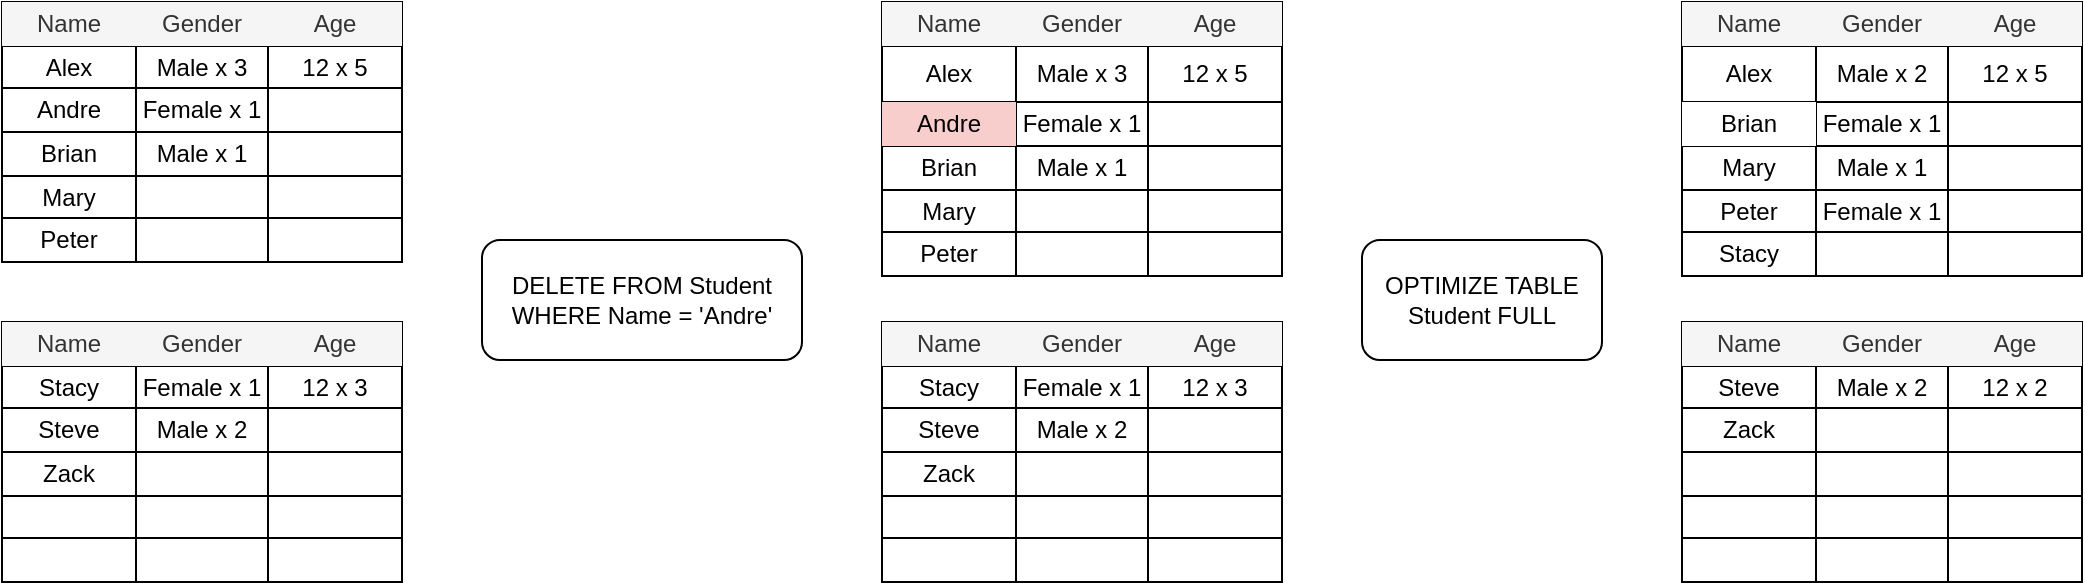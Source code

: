 <mxfile version="26.0.4" pages="2">
  <diagram name="DELETE" id="1iWNinh8XPXz3P3ZFrVE">
    <mxGraphModel dx="1379" dy="644" grid="1" gridSize="10" guides="1" tooltips="1" connect="1" arrows="1" fold="1" page="1" pageScale="1" pageWidth="1350" pageHeight="1200" math="0" shadow="0">
      <root>
        <mxCell id="0" />
        <mxCell id="1" parent="0" />
        <mxCell id="ES_0mSyxqrA8o74wXQu3-1" value="" style="shape=table;startSize=0;container=1;collapsible=0;childLayout=tableLayout;" vertex="1" parent="1">
          <mxGeometry x="40" y="40" width="200" height="130" as="geometry" />
        </mxCell>
        <mxCell id="ES_0mSyxqrA8o74wXQu3-2" value="" style="shape=tableRow;horizontal=0;startSize=0;swimlaneHead=0;swimlaneBody=0;strokeColor=inherit;top=0;left=0;bottom=0;right=0;collapsible=0;dropTarget=0;fillColor=none;points=[[0,0.5],[1,0.5]];portConstraint=eastwest;" vertex="1" parent="ES_0mSyxqrA8o74wXQu3-1">
          <mxGeometry width="200" height="22" as="geometry" />
        </mxCell>
        <mxCell id="ES_0mSyxqrA8o74wXQu3-3" value="Name" style="shape=partialRectangle;html=1;whiteSpace=wrap;connectable=0;strokeColor=#666666;overflow=hidden;fillColor=#f5f5f5;top=0;left=0;bottom=0;right=0;pointerEvents=1;fontColor=#333333;" vertex="1" parent="ES_0mSyxqrA8o74wXQu3-2">
          <mxGeometry width="67" height="22" as="geometry">
            <mxRectangle width="67" height="22" as="alternateBounds" />
          </mxGeometry>
        </mxCell>
        <mxCell id="ES_0mSyxqrA8o74wXQu3-4" value="Gender" style="shape=partialRectangle;html=1;whiteSpace=wrap;connectable=0;strokeColor=#666666;overflow=hidden;fillColor=#f5f5f5;top=0;left=0;bottom=0;right=0;pointerEvents=1;fontColor=#333333;" vertex="1" parent="ES_0mSyxqrA8o74wXQu3-2">
          <mxGeometry x="67" width="66" height="22" as="geometry">
            <mxRectangle width="66" height="22" as="alternateBounds" />
          </mxGeometry>
        </mxCell>
        <mxCell id="ES_0mSyxqrA8o74wXQu3-5" value="Age" style="shape=partialRectangle;html=1;whiteSpace=wrap;connectable=0;strokeColor=#666666;overflow=hidden;fillColor=#f5f5f5;top=0;left=0;bottom=0;right=0;pointerEvents=1;fontColor=#333333;" vertex="1" parent="ES_0mSyxqrA8o74wXQu3-2">
          <mxGeometry x="133" width="67" height="22" as="geometry">
            <mxRectangle width="67" height="22" as="alternateBounds" />
          </mxGeometry>
        </mxCell>
        <mxCell id="ES_0mSyxqrA8o74wXQu3-6" value="" style="shape=tableRow;horizontal=0;startSize=0;swimlaneHead=0;swimlaneBody=0;strokeColor=inherit;top=0;left=0;bottom=0;right=0;collapsible=0;dropTarget=0;fillColor=none;points=[[0,0.5],[1,0.5]];portConstraint=eastwest;" vertex="1" parent="ES_0mSyxqrA8o74wXQu3-1">
          <mxGeometry y="22" width="200" height="21" as="geometry" />
        </mxCell>
        <mxCell id="ES_0mSyxqrA8o74wXQu3-7" value="Alex" style="shape=partialRectangle;html=1;whiteSpace=wrap;connectable=0;strokeColor=inherit;overflow=hidden;fillColor=none;top=0;left=0;bottom=0;right=0;pointerEvents=1;" vertex="1" parent="ES_0mSyxqrA8o74wXQu3-6">
          <mxGeometry width="67" height="21" as="geometry">
            <mxRectangle width="67" height="21" as="alternateBounds" />
          </mxGeometry>
        </mxCell>
        <mxCell id="ES_0mSyxqrA8o74wXQu3-8" value="Male x 3" style="shape=partialRectangle;html=1;whiteSpace=wrap;connectable=0;strokeColor=inherit;overflow=hidden;fillColor=none;top=0;left=0;bottom=0;right=0;pointerEvents=1;" vertex="1" parent="ES_0mSyxqrA8o74wXQu3-6">
          <mxGeometry x="67" width="66" height="21" as="geometry">
            <mxRectangle width="66" height="21" as="alternateBounds" />
          </mxGeometry>
        </mxCell>
        <mxCell id="ES_0mSyxqrA8o74wXQu3-9" value="12 x 5" style="shape=partialRectangle;html=1;whiteSpace=wrap;connectable=0;strokeColor=inherit;overflow=hidden;fillColor=none;top=0;left=0;bottom=0;right=0;pointerEvents=1;" vertex="1" parent="ES_0mSyxqrA8o74wXQu3-6">
          <mxGeometry x="133" width="67" height="21" as="geometry">
            <mxRectangle width="67" height="21" as="alternateBounds" />
          </mxGeometry>
        </mxCell>
        <mxCell id="ES_0mSyxqrA8o74wXQu3-10" value="" style="shape=tableRow;horizontal=0;startSize=0;swimlaneHead=0;swimlaneBody=0;strokeColor=inherit;top=0;left=0;bottom=0;right=0;collapsible=0;dropTarget=0;fillColor=none;points=[[0,0.5],[1,0.5]];portConstraint=eastwest;" vertex="1" parent="ES_0mSyxqrA8o74wXQu3-1">
          <mxGeometry y="43" width="200" height="22" as="geometry" />
        </mxCell>
        <mxCell id="ES_0mSyxqrA8o74wXQu3-11" value="Andre" style="shape=partialRectangle;html=1;whiteSpace=wrap;connectable=0;strokeColor=inherit;overflow=hidden;fillColor=none;top=0;left=0;bottom=0;right=0;pointerEvents=1;" vertex="1" parent="ES_0mSyxqrA8o74wXQu3-10">
          <mxGeometry width="67" height="22" as="geometry">
            <mxRectangle width="67" height="22" as="alternateBounds" />
          </mxGeometry>
        </mxCell>
        <mxCell id="ES_0mSyxqrA8o74wXQu3-12" value="Female x 1" style="shape=partialRectangle;html=1;whiteSpace=wrap;connectable=0;strokeColor=inherit;overflow=hidden;fillColor=none;top=0;left=0;bottom=0;right=0;pointerEvents=1;" vertex="1" parent="ES_0mSyxqrA8o74wXQu3-10">
          <mxGeometry x="67" width="66" height="22" as="geometry">
            <mxRectangle width="66" height="22" as="alternateBounds" />
          </mxGeometry>
        </mxCell>
        <mxCell id="ES_0mSyxqrA8o74wXQu3-13" value="" style="shape=partialRectangle;html=1;whiteSpace=wrap;connectable=0;strokeColor=inherit;overflow=hidden;fillColor=none;top=0;left=0;bottom=0;right=0;pointerEvents=1;" vertex="1" parent="ES_0mSyxqrA8o74wXQu3-10">
          <mxGeometry x="133" width="67" height="22" as="geometry">
            <mxRectangle width="67" height="22" as="alternateBounds" />
          </mxGeometry>
        </mxCell>
        <mxCell id="ES_0mSyxqrA8o74wXQu3-14" value="" style="shape=tableRow;horizontal=0;startSize=0;swimlaneHead=0;swimlaneBody=0;strokeColor=inherit;top=0;left=0;bottom=0;right=0;collapsible=0;dropTarget=0;fillColor=none;points=[[0,0.5],[1,0.5]];portConstraint=eastwest;" vertex="1" parent="ES_0mSyxqrA8o74wXQu3-1">
          <mxGeometry y="65" width="200" height="22" as="geometry" />
        </mxCell>
        <mxCell id="ES_0mSyxqrA8o74wXQu3-15" value="Brian" style="shape=partialRectangle;html=1;whiteSpace=wrap;connectable=0;strokeColor=inherit;overflow=hidden;fillColor=none;top=0;left=0;bottom=0;right=0;pointerEvents=1;" vertex="1" parent="ES_0mSyxqrA8o74wXQu3-14">
          <mxGeometry width="67" height="22" as="geometry">
            <mxRectangle width="67" height="22" as="alternateBounds" />
          </mxGeometry>
        </mxCell>
        <mxCell id="ES_0mSyxqrA8o74wXQu3-16" value="Male x 1" style="shape=partialRectangle;html=1;whiteSpace=wrap;connectable=0;strokeColor=inherit;overflow=hidden;fillColor=none;top=0;left=0;bottom=0;right=0;pointerEvents=1;" vertex="1" parent="ES_0mSyxqrA8o74wXQu3-14">
          <mxGeometry x="67" width="66" height="22" as="geometry">
            <mxRectangle width="66" height="22" as="alternateBounds" />
          </mxGeometry>
        </mxCell>
        <mxCell id="ES_0mSyxqrA8o74wXQu3-17" value="" style="shape=partialRectangle;html=1;whiteSpace=wrap;connectable=0;strokeColor=inherit;overflow=hidden;fillColor=none;top=0;left=0;bottom=0;right=0;pointerEvents=1;" vertex="1" parent="ES_0mSyxqrA8o74wXQu3-14">
          <mxGeometry x="133" width="67" height="22" as="geometry">
            <mxRectangle width="67" height="22" as="alternateBounds" />
          </mxGeometry>
        </mxCell>
        <mxCell id="ES_0mSyxqrA8o74wXQu3-18" value="" style="shape=tableRow;horizontal=0;startSize=0;swimlaneHead=0;swimlaneBody=0;strokeColor=inherit;top=0;left=0;bottom=0;right=0;collapsible=0;dropTarget=0;fillColor=none;points=[[0,0.5],[1,0.5]];portConstraint=eastwest;" vertex="1" parent="ES_0mSyxqrA8o74wXQu3-1">
          <mxGeometry y="87" width="200" height="21" as="geometry" />
        </mxCell>
        <mxCell id="ES_0mSyxqrA8o74wXQu3-19" value="Mary" style="shape=partialRectangle;html=1;whiteSpace=wrap;connectable=0;strokeColor=inherit;overflow=hidden;fillColor=none;top=0;left=0;bottom=0;right=0;pointerEvents=1;" vertex="1" parent="ES_0mSyxqrA8o74wXQu3-18">
          <mxGeometry width="67" height="21" as="geometry">
            <mxRectangle width="67" height="21" as="alternateBounds" />
          </mxGeometry>
        </mxCell>
        <mxCell id="ES_0mSyxqrA8o74wXQu3-20" value="" style="shape=partialRectangle;html=1;whiteSpace=wrap;connectable=0;strokeColor=inherit;overflow=hidden;fillColor=none;top=0;left=0;bottom=0;right=0;pointerEvents=1;" vertex="1" parent="ES_0mSyxqrA8o74wXQu3-18">
          <mxGeometry x="67" width="66" height="21" as="geometry">
            <mxRectangle width="66" height="21" as="alternateBounds" />
          </mxGeometry>
        </mxCell>
        <mxCell id="ES_0mSyxqrA8o74wXQu3-21" value="" style="shape=partialRectangle;html=1;whiteSpace=wrap;connectable=0;strokeColor=inherit;overflow=hidden;fillColor=none;top=0;left=0;bottom=0;right=0;pointerEvents=1;" vertex="1" parent="ES_0mSyxqrA8o74wXQu3-18">
          <mxGeometry x="133" width="67" height="21" as="geometry">
            <mxRectangle width="67" height="21" as="alternateBounds" />
          </mxGeometry>
        </mxCell>
        <mxCell id="ES_0mSyxqrA8o74wXQu3-22" value="" style="shape=tableRow;horizontal=0;startSize=0;swimlaneHead=0;swimlaneBody=0;strokeColor=inherit;top=0;left=0;bottom=0;right=0;collapsible=0;dropTarget=0;fillColor=none;points=[[0,0.5],[1,0.5]];portConstraint=eastwest;" vertex="1" parent="ES_0mSyxqrA8o74wXQu3-1">
          <mxGeometry y="108" width="200" height="22" as="geometry" />
        </mxCell>
        <mxCell id="ES_0mSyxqrA8o74wXQu3-23" value="Peter" style="shape=partialRectangle;html=1;whiteSpace=wrap;connectable=0;strokeColor=inherit;overflow=hidden;fillColor=none;top=0;left=0;bottom=0;right=0;pointerEvents=1;" vertex="1" parent="ES_0mSyxqrA8o74wXQu3-22">
          <mxGeometry width="67" height="22" as="geometry">
            <mxRectangle width="67" height="22" as="alternateBounds" />
          </mxGeometry>
        </mxCell>
        <mxCell id="ES_0mSyxqrA8o74wXQu3-24" value="" style="shape=partialRectangle;html=1;whiteSpace=wrap;connectable=0;strokeColor=inherit;overflow=hidden;fillColor=none;top=0;left=0;bottom=0;right=0;pointerEvents=1;" vertex="1" parent="ES_0mSyxqrA8o74wXQu3-22">
          <mxGeometry x="67" width="66" height="22" as="geometry">
            <mxRectangle width="66" height="22" as="alternateBounds" />
          </mxGeometry>
        </mxCell>
        <mxCell id="ES_0mSyxqrA8o74wXQu3-25" value="" style="shape=partialRectangle;html=1;whiteSpace=wrap;connectable=0;strokeColor=inherit;overflow=hidden;fillColor=none;top=0;left=0;bottom=0;right=0;pointerEvents=1;" vertex="1" parent="ES_0mSyxqrA8o74wXQu3-22">
          <mxGeometry x="133" width="67" height="22" as="geometry">
            <mxRectangle width="67" height="22" as="alternateBounds" />
          </mxGeometry>
        </mxCell>
        <mxCell id="ES_0mSyxqrA8o74wXQu3-26" value="DELETE FROM Student WHERE Name = &#39;Andre&#39;" style="rounded=1;whiteSpace=wrap;html=1;" vertex="1" parent="1">
          <mxGeometry x="280" y="159" width="160" height="60" as="geometry" />
        </mxCell>
        <mxCell id="ES_0mSyxqrA8o74wXQu3-77" value="" style="shape=table;startSize=0;container=1;collapsible=0;childLayout=tableLayout;" vertex="1" parent="1">
          <mxGeometry x="40" y="200" width="200" height="130" as="geometry" />
        </mxCell>
        <mxCell id="ES_0mSyxqrA8o74wXQu3-78" value="" style="shape=tableRow;horizontal=0;startSize=0;swimlaneHead=0;swimlaneBody=0;strokeColor=inherit;top=0;left=0;bottom=0;right=0;collapsible=0;dropTarget=0;fillColor=none;points=[[0,0.5],[1,0.5]];portConstraint=eastwest;" vertex="1" parent="ES_0mSyxqrA8o74wXQu3-77">
          <mxGeometry width="200" height="22" as="geometry" />
        </mxCell>
        <mxCell id="ES_0mSyxqrA8o74wXQu3-79" value="Name" style="shape=partialRectangle;html=1;whiteSpace=wrap;connectable=0;strokeColor=#666666;overflow=hidden;fillColor=#f5f5f5;top=0;left=0;bottom=0;right=0;pointerEvents=1;fontColor=#333333;" vertex="1" parent="ES_0mSyxqrA8o74wXQu3-78">
          <mxGeometry width="67" height="22" as="geometry">
            <mxRectangle width="67" height="22" as="alternateBounds" />
          </mxGeometry>
        </mxCell>
        <mxCell id="ES_0mSyxqrA8o74wXQu3-80" value="Gender" style="shape=partialRectangle;html=1;whiteSpace=wrap;connectable=0;strokeColor=#666666;overflow=hidden;fillColor=#f5f5f5;top=0;left=0;bottom=0;right=0;pointerEvents=1;fontColor=#333333;" vertex="1" parent="ES_0mSyxqrA8o74wXQu3-78">
          <mxGeometry x="67" width="66" height="22" as="geometry">
            <mxRectangle width="66" height="22" as="alternateBounds" />
          </mxGeometry>
        </mxCell>
        <mxCell id="ES_0mSyxqrA8o74wXQu3-81" value="Age" style="shape=partialRectangle;html=1;whiteSpace=wrap;connectable=0;strokeColor=#666666;overflow=hidden;fillColor=#f5f5f5;top=0;left=0;bottom=0;right=0;pointerEvents=1;fontColor=#333333;" vertex="1" parent="ES_0mSyxqrA8o74wXQu3-78">
          <mxGeometry x="133" width="67" height="22" as="geometry">
            <mxRectangle width="67" height="22" as="alternateBounds" />
          </mxGeometry>
        </mxCell>
        <mxCell id="ES_0mSyxqrA8o74wXQu3-82" value="" style="shape=tableRow;horizontal=0;startSize=0;swimlaneHead=0;swimlaneBody=0;strokeColor=inherit;top=0;left=0;bottom=0;right=0;collapsible=0;dropTarget=0;fillColor=none;points=[[0,0.5],[1,0.5]];portConstraint=eastwest;" vertex="1" parent="ES_0mSyxqrA8o74wXQu3-77">
          <mxGeometry y="22" width="200" height="21" as="geometry" />
        </mxCell>
        <mxCell id="ES_0mSyxqrA8o74wXQu3-83" value="Stacy" style="shape=partialRectangle;html=1;whiteSpace=wrap;connectable=0;strokeColor=inherit;overflow=hidden;fillColor=none;top=0;left=0;bottom=0;right=0;pointerEvents=1;" vertex="1" parent="ES_0mSyxqrA8o74wXQu3-82">
          <mxGeometry width="67" height="21" as="geometry">
            <mxRectangle width="67" height="21" as="alternateBounds" />
          </mxGeometry>
        </mxCell>
        <mxCell id="ES_0mSyxqrA8o74wXQu3-84" value="Female x 1" style="shape=partialRectangle;html=1;whiteSpace=wrap;connectable=0;strokeColor=inherit;overflow=hidden;fillColor=none;top=0;left=0;bottom=0;right=0;pointerEvents=1;" vertex="1" parent="ES_0mSyxqrA8o74wXQu3-82">
          <mxGeometry x="67" width="66" height="21" as="geometry">
            <mxRectangle width="66" height="21" as="alternateBounds" />
          </mxGeometry>
        </mxCell>
        <mxCell id="ES_0mSyxqrA8o74wXQu3-85" value="12 x 3" style="shape=partialRectangle;html=1;whiteSpace=wrap;connectable=0;strokeColor=inherit;overflow=hidden;fillColor=none;top=0;left=0;bottom=0;right=0;pointerEvents=1;" vertex="1" parent="ES_0mSyxqrA8o74wXQu3-82">
          <mxGeometry x="133" width="67" height="21" as="geometry">
            <mxRectangle width="67" height="21" as="alternateBounds" />
          </mxGeometry>
        </mxCell>
        <mxCell id="ES_0mSyxqrA8o74wXQu3-86" value="" style="shape=tableRow;horizontal=0;startSize=0;swimlaneHead=0;swimlaneBody=0;strokeColor=inherit;top=0;left=0;bottom=0;right=0;collapsible=0;dropTarget=0;fillColor=none;points=[[0,0.5],[1,0.5]];portConstraint=eastwest;" vertex="1" parent="ES_0mSyxqrA8o74wXQu3-77">
          <mxGeometry y="43" width="200" height="22" as="geometry" />
        </mxCell>
        <mxCell id="ES_0mSyxqrA8o74wXQu3-87" value="Steve" style="shape=partialRectangle;html=1;whiteSpace=wrap;connectable=0;strokeColor=inherit;overflow=hidden;fillColor=none;top=0;left=0;bottom=0;right=0;pointerEvents=1;" vertex="1" parent="ES_0mSyxqrA8o74wXQu3-86">
          <mxGeometry width="67" height="22" as="geometry">
            <mxRectangle width="67" height="22" as="alternateBounds" />
          </mxGeometry>
        </mxCell>
        <mxCell id="ES_0mSyxqrA8o74wXQu3-88" value="Male x 2" style="shape=partialRectangle;html=1;whiteSpace=wrap;connectable=0;strokeColor=inherit;overflow=hidden;fillColor=none;top=0;left=0;bottom=0;right=0;pointerEvents=1;" vertex="1" parent="ES_0mSyxqrA8o74wXQu3-86">
          <mxGeometry x="67" width="66" height="22" as="geometry">
            <mxRectangle width="66" height="22" as="alternateBounds" />
          </mxGeometry>
        </mxCell>
        <mxCell id="ES_0mSyxqrA8o74wXQu3-89" value="" style="shape=partialRectangle;html=1;whiteSpace=wrap;connectable=0;strokeColor=inherit;overflow=hidden;fillColor=none;top=0;left=0;bottom=0;right=0;pointerEvents=1;" vertex="1" parent="ES_0mSyxqrA8o74wXQu3-86">
          <mxGeometry x="133" width="67" height="22" as="geometry">
            <mxRectangle width="67" height="22" as="alternateBounds" />
          </mxGeometry>
        </mxCell>
        <mxCell id="ES_0mSyxqrA8o74wXQu3-90" value="" style="shape=tableRow;horizontal=0;startSize=0;swimlaneHead=0;swimlaneBody=0;strokeColor=inherit;top=0;left=0;bottom=0;right=0;collapsible=0;dropTarget=0;fillColor=none;points=[[0,0.5],[1,0.5]];portConstraint=eastwest;" vertex="1" parent="ES_0mSyxqrA8o74wXQu3-77">
          <mxGeometry y="65" width="200" height="22" as="geometry" />
        </mxCell>
        <mxCell id="ES_0mSyxqrA8o74wXQu3-91" value="Zack" style="shape=partialRectangle;html=1;whiteSpace=wrap;connectable=0;strokeColor=inherit;overflow=hidden;fillColor=none;top=0;left=0;bottom=0;right=0;pointerEvents=1;" vertex="1" parent="ES_0mSyxqrA8o74wXQu3-90">
          <mxGeometry width="67" height="22" as="geometry">
            <mxRectangle width="67" height="22" as="alternateBounds" />
          </mxGeometry>
        </mxCell>
        <mxCell id="ES_0mSyxqrA8o74wXQu3-92" value="" style="shape=partialRectangle;html=1;whiteSpace=wrap;connectable=0;strokeColor=inherit;overflow=hidden;fillColor=none;top=0;left=0;bottom=0;right=0;pointerEvents=1;" vertex="1" parent="ES_0mSyxqrA8o74wXQu3-90">
          <mxGeometry x="67" width="66" height="22" as="geometry">
            <mxRectangle width="66" height="22" as="alternateBounds" />
          </mxGeometry>
        </mxCell>
        <mxCell id="ES_0mSyxqrA8o74wXQu3-93" value="" style="shape=partialRectangle;html=1;whiteSpace=wrap;connectable=0;strokeColor=inherit;overflow=hidden;fillColor=none;top=0;left=0;bottom=0;right=0;pointerEvents=1;" vertex="1" parent="ES_0mSyxqrA8o74wXQu3-90">
          <mxGeometry x="133" width="67" height="22" as="geometry">
            <mxRectangle width="67" height="22" as="alternateBounds" />
          </mxGeometry>
        </mxCell>
        <mxCell id="ES_0mSyxqrA8o74wXQu3-94" value="" style="shape=tableRow;horizontal=0;startSize=0;swimlaneHead=0;swimlaneBody=0;strokeColor=inherit;top=0;left=0;bottom=0;right=0;collapsible=0;dropTarget=0;fillColor=none;points=[[0,0.5],[1,0.5]];portConstraint=eastwest;" vertex="1" parent="ES_0mSyxqrA8o74wXQu3-77">
          <mxGeometry y="87" width="200" height="21" as="geometry" />
        </mxCell>
        <mxCell id="ES_0mSyxqrA8o74wXQu3-95" value="" style="shape=partialRectangle;html=1;whiteSpace=wrap;connectable=0;strokeColor=inherit;overflow=hidden;fillColor=none;top=0;left=0;bottom=0;right=0;pointerEvents=1;" vertex="1" parent="ES_0mSyxqrA8o74wXQu3-94">
          <mxGeometry width="67" height="21" as="geometry">
            <mxRectangle width="67" height="21" as="alternateBounds" />
          </mxGeometry>
        </mxCell>
        <mxCell id="ES_0mSyxqrA8o74wXQu3-96" value="" style="shape=partialRectangle;html=1;whiteSpace=wrap;connectable=0;strokeColor=inherit;overflow=hidden;fillColor=none;top=0;left=0;bottom=0;right=0;pointerEvents=1;" vertex="1" parent="ES_0mSyxqrA8o74wXQu3-94">
          <mxGeometry x="67" width="66" height="21" as="geometry">
            <mxRectangle width="66" height="21" as="alternateBounds" />
          </mxGeometry>
        </mxCell>
        <mxCell id="ES_0mSyxqrA8o74wXQu3-97" value="" style="shape=partialRectangle;html=1;whiteSpace=wrap;connectable=0;strokeColor=inherit;overflow=hidden;fillColor=none;top=0;left=0;bottom=0;right=0;pointerEvents=1;" vertex="1" parent="ES_0mSyxqrA8o74wXQu3-94">
          <mxGeometry x="133" width="67" height="21" as="geometry">
            <mxRectangle width="67" height="21" as="alternateBounds" />
          </mxGeometry>
        </mxCell>
        <mxCell id="ES_0mSyxqrA8o74wXQu3-98" value="" style="shape=tableRow;horizontal=0;startSize=0;swimlaneHead=0;swimlaneBody=0;strokeColor=inherit;top=0;left=0;bottom=0;right=0;collapsible=0;dropTarget=0;fillColor=none;points=[[0,0.5],[1,0.5]];portConstraint=eastwest;" vertex="1" parent="ES_0mSyxqrA8o74wXQu3-77">
          <mxGeometry y="108" width="200" height="22" as="geometry" />
        </mxCell>
        <mxCell id="ES_0mSyxqrA8o74wXQu3-99" value="" style="shape=partialRectangle;html=1;whiteSpace=wrap;connectable=0;strokeColor=inherit;overflow=hidden;fillColor=none;top=0;left=0;bottom=0;right=0;pointerEvents=1;" vertex="1" parent="ES_0mSyxqrA8o74wXQu3-98">
          <mxGeometry width="67" height="22" as="geometry">
            <mxRectangle width="67" height="22" as="alternateBounds" />
          </mxGeometry>
        </mxCell>
        <mxCell id="ES_0mSyxqrA8o74wXQu3-100" value="" style="shape=partialRectangle;html=1;whiteSpace=wrap;connectable=0;strokeColor=inherit;overflow=hidden;fillColor=none;top=0;left=0;bottom=0;right=0;pointerEvents=1;" vertex="1" parent="ES_0mSyxqrA8o74wXQu3-98">
          <mxGeometry x="67" width="66" height="22" as="geometry">
            <mxRectangle width="66" height="22" as="alternateBounds" />
          </mxGeometry>
        </mxCell>
        <mxCell id="ES_0mSyxqrA8o74wXQu3-101" value="" style="shape=partialRectangle;html=1;whiteSpace=wrap;connectable=0;strokeColor=inherit;overflow=hidden;fillColor=none;top=0;left=0;bottom=0;right=0;pointerEvents=1;" vertex="1" parent="ES_0mSyxqrA8o74wXQu3-98">
          <mxGeometry x="133" width="67" height="22" as="geometry">
            <mxRectangle width="67" height="22" as="alternateBounds" />
          </mxGeometry>
        </mxCell>
        <mxCell id="ES_0mSyxqrA8o74wXQu3-103" value="" style="shape=table;startSize=0;container=1;collapsible=0;childLayout=tableLayout;" vertex="1" parent="1">
          <mxGeometry x="480" y="40" width="200" height="137" as="geometry" />
        </mxCell>
        <mxCell id="ES_0mSyxqrA8o74wXQu3-104" value="" style="shape=tableRow;horizontal=0;startSize=0;swimlaneHead=0;swimlaneBody=0;strokeColor=inherit;top=0;left=0;bottom=0;right=0;collapsible=0;dropTarget=0;fillColor=none;points=[[0,0.5],[1,0.5]];portConstraint=eastwest;" vertex="1" parent="ES_0mSyxqrA8o74wXQu3-103">
          <mxGeometry width="200" height="22" as="geometry" />
        </mxCell>
        <mxCell id="ES_0mSyxqrA8o74wXQu3-105" value="Name" style="shape=partialRectangle;html=1;whiteSpace=wrap;connectable=0;strokeColor=#666666;overflow=hidden;fillColor=#f5f5f5;top=0;left=0;bottom=0;right=0;pointerEvents=1;fontColor=#333333;" vertex="1" parent="ES_0mSyxqrA8o74wXQu3-104">
          <mxGeometry width="67" height="22" as="geometry">
            <mxRectangle width="67" height="22" as="alternateBounds" />
          </mxGeometry>
        </mxCell>
        <mxCell id="ES_0mSyxqrA8o74wXQu3-106" value="Gender" style="shape=partialRectangle;html=1;whiteSpace=wrap;connectable=0;strokeColor=#666666;overflow=hidden;fillColor=#f5f5f5;top=0;left=0;bottom=0;right=0;pointerEvents=1;fontColor=#333333;" vertex="1" parent="ES_0mSyxqrA8o74wXQu3-104">
          <mxGeometry x="67" width="66" height="22" as="geometry">
            <mxRectangle width="66" height="22" as="alternateBounds" />
          </mxGeometry>
        </mxCell>
        <mxCell id="ES_0mSyxqrA8o74wXQu3-107" value="Age" style="shape=partialRectangle;html=1;whiteSpace=wrap;connectable=0;strokeColor=#666666;overflow=hidden;fillColor=#f5f5f5;top=0;left=0;bottom=0;right=0;pointerEvents=1;fontColor=#333333;" vertex="1" parent="ES_0mSyxqrA8o74wXQu3-104">
          <mxGeometry x="133" width="67" height="22" as="geometry">
            <mxRectangle width="67" height="22" as="alternateBounds" />
          </mxGeometry>
        </mxCell>
        <mxCell id="ES_0mSyxqrA8o74wXQu3-108" value="" style="shape=tableRow;horizontal=0;startSize=0;swimlaneHead=0;swimlaneBody=0;strokeColor=inherit;top=0;left=0;bottom=0;right=0;collapsible=0;dropTarget=0;fillColor=none;points=[[0,0.5],[1,0.5]];portConstraint=eastwest;" vertex="1" parent="ES_0mSyxqrA8o74wXQu3-103">
          <mxGeometry y="22" width="200" height="28" as="geometry" />
        </mxCell>
        <mxCell id="ES_0mSyxqrA8o74wXQu3-109" value="Alex" style="shape=partialRectangle;html=1;whiteSpace=wrap;connectable=0;strokeColor=inherit;overflow=hidden;fillColor=none;top=0;left=0;bottom=0;right=0;pointerEvents=1;" vertex="1" parent="ES_0mSyxqrA8o74wXQu3-108">
          <mxGeometry width="67" height="28" as="geometry">
            <mxRectangle width="67" height="28" as="alternateBounds" />
          </mxGeometry>
        </mxCell>
        <mxCell id="ES_0mSyxqrA8o74wXQu3-110" value="Male x 3" style="shape=partialRectangle;html=1;whiteSpace=wrap;connectable=0;strokeColor=inherit;overflow=hidden;fillColor=none;top=0;left=0;bottom=0;right=0;pointerEvents=1;" vertex="1" parent="ES_0mSyxqrA8o74wXQu3-108">
          <mxGeometry x="67" width="66" height="28" as="geometry">
            <mxRectangle width="66" height="28" as="alternateBounds" />
          </mxGeometry>
        </mxCell>
        <mxCell id="ES_0mSyxqrA8o74wXQu3-111" value="12 x 5" style="shape=partialRectangle;html=1;whiteSpace=wrap;connectable=0;strokeColor=inherit;overflow=hidden;fillColor=none;top=0;left=0;bottom=0;right=0;pointerEvents=1;" vertex="1" parent="ES_0mSyxqrA8o74wXQu3-108">
          <mxGeometry x="133" width="67" height="28" as="geometry">
            <mxRectangle width="67" height="28" as="alternateBounds" />
          </mxGeometry>
        </mxCell>
        <mxCell id="ES_0mSyxqrA8o74wXQu3-112" value="" style="shape=tableRow;horizontal=0;startSize=0;swimlaneHead=0;swimlaneBody=0;strokeColor=inherit;top=0;left=0;bottom=0;right=0;collapsible=0;dropTarget=0;fillColor=none;points=[[0,0.5],[1,0.5]];portConstraint=eastwest;" vertex="1" parent="ES_0mSyxqrA8o74wXQu3-103">
          <mxGeometry y="50" width="200" height="22" as="geometry" />
        </mxCell>
        <mxCell id="ES_0mSyxqrA8o74wXQu3-113" value="Andre" style="shape=partialRectangle;html=1;whiteSpace=wrap;connectable=0;strokeColor=#b85450;overflow=hidden;fillColor=#f8cecc;top=0;left=0;bottom=0;right=0;pointerEvents=1;" vertex="1" parent="ES_0mSyxqrA8o74wXQu3-112">
          <mxGeometry width="67" height="22" as="geometry">
            <mxRectangle width="67" height="22" as="alternateBounds" />
          </mxGeometry>
        </mxCell>
        <mxCell id="ES_0mSyxqrA8o74wXQu3-114" value="Female x 1" style="shape=partialRectangle;html=1;whiteSpace=wrap;connectable=0;strokeColor=inherit;overflow=hidden;fillColor=none;top=0;left=0;bottom=0;right=0;pointerEvents=1;" vertex="1" parent="ES_0mSyxqrA8o74wXQu3-112">
          <mxGeometry x="67" width="66" height="22" as="geometry">
            <mxRectangle width="66" height="22" as="alternateBounds" />
          </mxGeometry>
        </mxCell>
        <mxCell id="ES_0mSyxqrA8o74wXQu3-115" value="" style="shape=partialRectangle;html=1;whiteSpace=wrap;connectable=0;strokeColor=inherit;overflow=hidden;fillColor=none;top=0;left=0;bottom=0;right=0;pointerEvents=1;" vertex="1" parent="ES_0mSyxqrA8o74wXQu3-112">
          <mxGeometry x="133" width="67" height="22" as="geometry">
            <mxRectangle width="67" height="22" as="alternateBounds" />
          </mxGeometry>
        </mxCell>
        <mxCell id="ES_0mSyxqrA8o74wXQu3-116" value="" style="shape=tableRow;horizontal=0;startSize=0;swimlaneHead=0;swimlaneBody=0;strokeColor=inherit;top=0;left=0;bottom=0;right=0;collapsible=0;dropTarget=0;fillColor=none;points=[[0,0.5],[1,0.5]];portConstraint=eastwest;" vertex="1" parent="ES_0mSyxqrA8o74wXQu3-103">
          <mxGeometry y="72" width="200" height="22" as="geometry" />
        </mxCell>
        <mxCell id="ES_0mSyxqrA8o74wXQu3-117" value="Brian" style="shape=partialRectangle;html=1;whiteSpace=wrap;connectable=0;strokeColor=inherit;overflow=hidden;fillColor=none;top=0;left=0;bottom=0;right=0;pointerEvents=1;" vertex="1" parent="ES_0mSyxqrA8o74wXQu3-116">
          <mxGeometry width="67" height="22" as="geometry">
            <mxRectangle width="67" height="22" as="alternateBounds" />
          </mxGeometry>
        </mxCell>
        <mxCell id="ES_0mSyxqrA8o74wXQu3-118" value="Male x 1" style="shape=partialRectangle;html=1;whiteSpace=wrap;connectable=0;strokeColor=inherit;overflow=hidden;fillColor=none;top=0;left=0;bottom=0;right=0;pointerEvents=1;" vertex="1" parent="ES_0mSyxqrA8o74wXQu3-116">
          <mxGeometry x="67" width="66" height="22" as="geometry">
            <mxRectangle width="66" height="22" as="alternateBounds" />
          </mxGeometry>
        </mxCell>
        <mxCell id="ES_0mSyxqrA8o74wXQu3-119" value="" style="shape=partialRectangle;html=1;whiteSpace=wrap;connectable=0;strokeColor=inherit;overflow=hidden;fillColor=none;top=0;left=0;bottom=0;right=0;pointerEvents=1;" vertex="1" parent="ES_0mSyxqrA8o74wXQu3-116">
          <mxGeometry x="133" width="67" height="22" as="geometry">
            <mxRectangle width="67" height="22" as="alternateBounds" />
          </mxGeometry>
        </mxCell>
        <mxCell id="ES_0mSyxqrA8o74wXQu3-120" value="" style="shape=tableRow;horizontal=0;startSize=0;swimlaneHead=0;swimlaneBody=0;strokeColor=inherit;top=0;left=0;bottom=0;right=0;collapsible=0;dropTarget=0;fillColor=none;points=[[0,0.5],[1,0.5]];portConstraint=eastwest;" vertex="1" parent="ES_0mSyxqrA8o74wXQu3-103">
          <mxGeometry y="94" width="200" height="21" as="geometry" />
        </mxCell>
        <mxCell id="ES_0mSyxqrA8o74wXQu3-121" value="Mary" style="shape=partialRectangle;html=1;whiteSpace=wrap;connectable=0;strokeColor=inherit;overflow=hidden;fillColor=none;top=0;left=0;bottom=0;right=0;pointerEvents=1;" vertex="1" parent="ES_0mSyxqrA8o74wXQu3-120">
          <mxGeometry width="67" height="21" as="geometry">
            <mxRectangle width="67" height="21" as="alternateBounds" />
          </mxGeometry>
        </mxCell>
        <mxCell id="ES_0mSyxqrA8o74wXQu3-122" value="" style="shape=partialRectangle;html=1;whiteSpace=wrap;connectable=0;strokeColor=inherit;overflow=hidden;fillColor=none;top=0;left=0;bottom=0;right=0;pointerEvents=1;" vertex="1" parent="ES_0mSyxqrA8o74wXQu3-120">
          <mxGeometry x="67" width="66" height="21" as="geometry">
            <mxRectangle width="66" height="21" as="alternateBounds" />
          </mxGeometry>
        </mxCell>
        <mxCell id="ES_0mSyxqrA8o74wXQu3-123" value="" style="shape=partialRectangle;html=1;whiteSpace=wrap;connectable=0;strokeColor=inherit;overflow=hidden;fillColor=none;top=0;left=0;bottom=0;right=0;pointerEvents=1;" vertex="1" parent="ES_0mSyxqrA8o74wXQu3-120">
          <mxGeometry x="133" width="67" height="21" as="geometry">
            <mxRectangle width="67" height="21" as="alternateBounds" />
          </mxGeometry>
        </mxCell>
        <mxCell id="ES_0mSyxqrA8o74wXQu3-124" value="" style="shape=tableRow;horizontal=0;startSize=0;swimlaneHead=0;swimlaneBody=0;strokeColor=inherit;top=0;left=0;bottom=0;right=0;collapsible=0;dropTarget=0;fillColor=none;points=[[0,0.5],[1,0.5]];portConstraint=eastwest;" vertex="1" parent="ES_0mSyxqrA8o74wXQu3-103">
          <mxGeometry y="115" width="200" height="22" as="geometry" />
        </mxCell>
        <mxCell id="ES_0mSyxqrA8o74wXQu3-125" value="Peter" style="shape=partialRectangle;html=1;whiteSpace=wrap;connectable=0;strokeColor=inherit;overflow=hidden;fillColor=none;top=0;left=0;bottom=0;right=0;pointerEvents=1;" vertex="1" parent="ES_0mSyxqrA8o74wXQu3-124">
          <mxGeometry width="67" height="22" as="geometry">
            <mxRectangle width="67" height="22" as="alternateBounds" />
          </mxGeometry>
        </mxCell>
        <mxCell id="ES_0mSyxqrA8o74wXQu3-126" value="" style="shape=partialRectangle;html=1;whiteSpace=wrap;connectable=0;strokeColor=inherit;overflow=hidden;fillColor=none;top=0;left=0;bottom=0;right=0;pointerEvents=1;" vertex="1" parent="ES_0mSyxqrA8o74wXQu3-124">
          <mxGeometry x="67" width="66" height="22" as="geometry">
            <mxRectangle width="66" height="22" as="alternateBounds" />
          </mxGeometry>
        </mxCell>
        <mxCell id="ES_0mSyxqrA8o74wXQu3-127" value="" style="shape=partialRectangle;html=1;whiteSpace=wrap;connectable=0;strokeColor=inherit;overflow=hidden;fillColor=none;top=0;left=0;bottom=0;right=0;pointerEvents=1;" vertex="1" parent="ES_0mSyxqrA8o74wXQu3-124">
          <mxGeometry x="133" width="67" height="22" as="geometry">
            <mxRectangle width="67" height="22" as="alternateBounds" />
          </mxGeometry>
        </mxCell>
        <mxCell id="ES_0mSyxqrA8o74wXQu3-128" value="" style="shape=table;startSize=0;container=1;collapsible=0;childLayout=tableLayout;" vertex="1" parent="1">
          <mxGeometry x="480" y="200" width="200" height="130" as="geometry" />
        </mxCell>
        <mxCell id="ES_0mSyxqrA8o74wXQu3-129" value="" style="shape=tableRow;horizontal=0;startSize=0;swimlaneHead=0;swimlaneBody=0;strokeColor=inherit;top=0;left=0;bottom=0;right=0;collapsible=0;dropTarget=0;fillColor=none;points=[[0,0.5],[1,0.5]];portConstraint=eastwest;" vertex="1" parent="ES_0mSyxqrA8o74wXQu3-128">
          <mxGeometry width="200" height="22" as="geometry" />
        </mxCell>
        <mxCell id="ES_0mSyxqrA8o74wXQu3-130" value="Name" style="shape=partialRectangle;html=1;whiteSpace=wrap;connectable=0;strokeColor=#666666;overflow=hidden;fillColor=#f5f5f5;top=0;left=0;bottom=0;right=0;pointerEvents=1;fontColor=#333333;" vertex="1" parent="ES_0mSyxqrA8o74wXQu3-129">
          <mxGeometry width="67" height="22" as="geometry">
            <mxRectangle width="67" height="22" as="alternateBounds" />
          </mxGeometry>
        </mxCell>
        <mxCell id="ES_0mSyxqrA8o74wXQu3-131" value="Gender" style="shape=partialRectangle;html=1;whiteSpace=wrap;connectable=0;strokeColor=#666666;overflow=hidden;fillColor=#f5f5f5;top=0;left=0;bottom=0;right=0;pointerEvents=1;fontColor=#333333;" vertex="1" parent="ES_0mSyxqrA8o74wXQu3-129">
          <mxGeometry x="67" width="66" height="22" as="geometry">
            <mxRectangle width="66" height="22" as="alternateBounds" />
          </mxGeometry>
        </mxCell>
        <mxCell id="ES_0mSyxqrA8o74wXQu3-132" value="Age" style="shape=partialRectangle;html=1;whiteSpace=wrap;connectable=0;strokeColor=#666666;overflow=hidden;fillColor=#f5f5f5;top=0;left=0;bottom=0;right=0;pointerEvents=1;fontColor=#333333;" vertex="1" parent="ES_0mSyxqrA8o74wXQu3-129">
          <mxGeometry x="133" width="67" height="22" as="geometry">
            <mxRectangle width="67" height="22" as="alternateBounds" />
          </mxGeometry>
        </mxCell>
        <mxCell id="ES_0mSyxqrA8o74wXQu3-133" value="" style="shape=tableRow;horizontal=0;startSize=0;swimlaneHead=0;swimlaneBody=0;strokeColor=inherit;top=0;left=0;bottom=0;right=0;collapsible=0;dropTarget=0;fillColor=none;points=[[0,0.5],[1,0.5]];portConstraint=eastwest;" vertex="1" parent="ES_0mSyxqrA8o74wXQu3-128">
          <mxGeometry y="22" width="200" height="21" as="geometry" />
        </mxCell>
        <mxCell id="ES_0mSyxqrA8o74wXQu3-134" value="Stacy" style="shape=partialRectangle;html=1;whiteSpace=wrap;connectable=0;strokeColor=inherit;overflow=hidden;fillColor=none;top=0;left=0;bottom=0;right=0;pointerEvents=1;" vertex="1" parent="ES_0mSyxqrA8o74wXQu3-133">
          <mxGeometry width="67" height="21" as="geometry">
            <mxRectangle width="67" height="21" as="alternateBounds" />
          </mxGeometry>
        </mxCell>
        <mxCell id="ES_0mSyxqrA8o74wXQu3-135" value="Female x 1" style="shape=partialRectangle;html=1;whiteSpace=wrap;connectable=0;strokeColor=inherit;overflow=hidden;fillColor=none;top=0;left=0;bottom=0;right=0;pointerEvents=1;" vertex="1" parent="ES_0mSyxqrA8o74wXQu3-133">
          <mxGeometry x="67" width="66" height="21" as="geometry">
            <mxRectangle width="66" height="21" as="alternateBounds" />
          </mxGeometry>
        </mxCell>
        <mxCell id="ES_0mSyxqrA8o74wXQu3-136" value="12 x 3" style="shape=partialRectangle;html=1;whiteSpace=wrap;connectable=0;strokeColor=inherit;overflow=hidden;fillColor=none;top=0;left=0;bottom=0;right=0;pointerEvents=1;" vertex="1" parent="ES_0mSyxqrA8o74wXQu3-133">
          <mxGeometry x="133" width="67" height="21" as="geometry">
            <mxRectangle width="67" height="21" as="alternateBounds" />
          </mxGeometry>
        </mxCell>
        <mxCell id="ES_0mSyxqrA8o74wXQu3-137" value="" style="shape=tableRow;horizontal=0;startSize=0;swimlaneHead=0;swimlaneBody=0;strokeColor=inherit;top=0;left=0;bottom=0;right=0;collapsible=0;dropTarget=0;fillColor=none;points=[[0,0.5],[1,0.5]];portConstraint=eastwest;" vertex="1" parent="ES_0mSyxqrA8o74wXQu3-128">
          <mxGeometry y="43" width="200" height="22" as="geometry" />
        </mxCell>
        <mxCell id="ES_0mSyxqrA8o74wXQu3-138" value="Steve" style="shape=partialRectangle;html=1;whiteSpace=wrap;connectable=0;strokeColor=inherit;overflow=hidden;fillColor=none;top=0;left=0;bottom=0;right=0;pointerEvents=1;" vertex="1" parent="ES_0mSyxqrA8o74wXQu3-137">
          <mxGeometry width="67" height="22" as="geometry">
            <mxRectangle width="67" height="22" as="alternateBounds" />
          </mxGeometry>
        </mxCell>
        <mxCell id="ES_0mSyxqrA8o74wXQu3-139" value="Male x 2" style="shape=partialRectangle;html=1;whiteSpace=wrap;connectable=0;strokeColor=inherit;overflow=hidden;fillColor=none;top=0;left=0;bottom=0;right=0;pointerEvents=1;" vertex="1" parent="ES_0mSyxqrA8o74wXQu3-137">
          <mxGeometry x="67" width="66" height="22" as="geometry">
            <mxRectangle width="66" height="22" as="alternateBounds" />
          </mxGeometry>
        </mxCell>
        <mxCell id="ES_0mSyxqrA8o74wXQu3-140" value="" style="shape=partialRectangle;html=1;whiteSpace=wrap;connectable=0;strokeColor=inherit;overflow=hidden;fillColor=none;top=0;left=0;bottom=0;right=0;pointerEvents=1;" vertex="1" parent="ES_0mSyxqrA8o74wXQu3-137">
          <mxGeometry x="133" width="67" height="22" as="geometry">
            <mxRectangle width="67" height="22" as="alternateBounds" />
          </mxGeometry>
        </mxCell>
        <mxCell id="ES_0mSyxqrA8o74wXQu3-141" value="" style="shape=tableRow;horizontal=0;startSize=0;swimlaneHead=0;swimlaneBody=0;strokeColor=inherit;top=0;left=0;bottom=0;right=0;collapsible=0;dropTarget=0;fillColor=none;points=[[0,0.5],[1,0.5]];portConstraint=eastwest;" vertex="1" parent="ES_0mSyxqrA8o74wXQu3-128">
          <mxGeometry y="65" width="200" height="22" as="geometry" />
        </mxCell>
        <mxCell id="ES_0mSyxqrA8o74wXQu3-142" value="Zack" style="shape=partialRectangle;html=1;whiteSpace=wrap;connectable=0;strokeColor=inherit;overflow=hidden;fillColor=none;top=0;left=0;bottom=0;right=0;pointerEvents=1;" vertex="1" parent="ES_0mSyxqrA8o74wXQu3-141">
          <mxGeometry width="67" height="22" as="geometry">
            <mxRectangle width="67" height="22" as="alternateBounds" />
          </mxGeometry>
        </mxCell>
        <mxCell id="ES_0mSyxqrA8o74wXQu3-143" value="" style="shape=partialRectangle;html=1;whiteSpace=wrap;connectable=0;strokeColor=inherit;overflow=hidden;fillColor=none;top=0;left=0;bottom=0;right=0;pointerEvents=1;" vertex="1" parent="ES_0mSyxqrA8o74wXQu3-141">
          <mxGeometry x="67" width="66" height="22" as="geometry">
            <mxRectangle width="66" height="22" as="alternateBounds" />
          </mxGeometry>
        </mxCell>
        <mxCell id="ES_0mSyxqrA8o74wXQu3-144" value="" style="shape=partialRectangle;html=1;whiteSpace=wrap;connectable=0;strokeColor=inherit;overflow=hidden;fillColor=none;top=0;left=0;bottom=0;right=0;pointerEvents=1;" vertex="1" parent="ES_0mSyxqrA8o74wXQu3-141">
          <mxGeometry x="133" width="67" height="22" as="geometry">
            <mxRectangle width="67" height="22" as="alternateBounds" />
          </mxGeometry>
        </mxCell>
        <mxCell id="ES_0mSyxqrA8o74wXQu3-145" value="" style="shape=tableRow;horizontal=0;startSize=0;swimlaneHead=0;swimlaneBody=0;strokeColor=inherit;top=0;left=0;bottom=0;right=0;collapsible=0;dropTarget=0;fillColor=none;points=[[0,0.5],[1,0.5]];portConstraint=eastwest;" vertex="1" parent="ES_0mSyxqrA8o74wXQu3-128">
          <mxGeometry y="87" width="200" height="21" as="geometry" />
        </mxCell>
        <mxCell id="ES_0mSyxqrA8o74wXQu3-146" value="" style="shape=partialRectangle;html=1;whiteSpace=wrap;connectable=0;strokeColor=inherit;overflow=hidden;fillColor=none;top=0;left=0;bottom=0;right=0;pointerEvents=1;" vertex="1" parent="ES_0mSyxqrA8o74wXQu3-145">
          <mxGeometry width="67" height="21" as="geometry">
            <mxRectangle width="67" height="21" as="alternateBounds" />
          </mxGeometry>
        </mxCell>
        <mxCell id="ES_0mSyxqrA8o74wXQu3-147" value="" style="shape=partialRectangle;html=1;whiteSpace=wrap;connectable=0;strokeColor=inherit;overflow=hidden;fillColor=none;top=0;left=0;bottom=0;right=0;pointerEvents=1;" vertex="1" parent="ES_0mSyxqrA8o74wXQu3-145">
          <mxGeometry x="67" width="66" height="21" as="geometry">
            <mxRectangle width="66" height="21" as="alternateBounds" />
          </mxGeometry>
        </mxCell>
        <mxCell id="ES_0mSyxqrA8o74wXQu3-148" value="" style="shape=partialRectangle;html=1;whiteSpace=wrap;connectable=0;strokeColor=inherit;overflow=hidden;fillColor=none;top=0;left=0;bottom=0;right=0;pointerEvents=1;" vertex="1" parent="ES_0mSyxqrA8o74wXQu3-145">
          <mxGeometry x="133" width="67" height="21" as="geometry">
            <mxRectangle width="67" height="21" as="alternateBounds" />
          </mxGeometry>
        </mxCell>
        <mxCell id="ES_0mSyxqrA8o74wXQu3-149" value="" style="shape=tableRow;horizontal=0;startSize=0;swimlaneHead=0;swimlaneBody=0;strokeColor=inherit;top=0;left=0;bottom=0;right=0;collapsible=0;dropTarget=0;fillColor=none;points=[[0,0.5],[1,0.5]];portConstraint=eastwest;" vertex="1" parent="ES_0mSyxqrA8o74wXQu3-128">
          <mxGeometry y="108" width="200" height="22" as="geometry" />
        </mxCell>
        <mxCell id="ES_0mSyxqrA8o74wXQu3-150" value="" style="shape=partialRectangle;html=1;whiteSpace=wrap;connectable=0;strokeColor=inherit;overflow=hidden;fillColor=none;top=0;left=0;bottom=0;right=0;pointerEvents=1;" vertex="1" parent="ES_0mSyxqrA8o74wXQu3-149">
          <mxGeometry width="67" height="22" as="geometry">
            <mxRectangle width="67" height="22" as="alternateBounds" />
          </mxGeometry>
        </mxCell>
        <mxCell id="ES_0mSyxqrA8o74wXQu3-151" value="" style="shape=partialRectangle;html=1;whiteSpace=wrap;connectable=0;strokeColor=inherit;overflow=hidden;fillColor=none;top=0;left=0;bottom=0;right=0;pointerEvents=1;" vertex="1" parent="ES_0mSyxqrA8o74wXQu3-149">
          <mxGeometry x="67" width="66" height="22" as="geometry">
            <mxRectangle width="66" height="22" as="alternateBounds" />
          </mxGeometry>
        </mxCell>
        <mxCell id="ES_0mSyxqrA8o74wXQu3-152" value="" style="shape=partialRectangle;html=1;whiteSpace=wrap;connectable=0;strokeColor=inherit;overflow=hidden;fillColor=none;top=0;left=0;bottom=0;right=0;pointerEvents=1;" vertex="1" parent="ES_0mSyxqrA8o74wXQu3-149">
          <mxGeometry x="133" width="67" height="22" as="geometry">
            <mxRectangle width="67" height="22" as="alternateBounds" />
          </mxGeometry>
        </mxCell>
        <mxCell id="ES_0mSyxqrA8o74wXQu3-153" value="OPTIMIZE TABLE Student FULL" style="rounded=1;whiteSpace=wrap;html=1;" vertex="1" parent="1">
          <mxGeometry x="720" y="159" width="120" height="60" as="geometry" />
        </mxCell>
        <mxCell id="ES_0mSyxqrA8o74wXQu3-154" value="" style="shape=table;startSize=0;container=1;collapsible=0;childLayout=tableLayout;" vertex="1" parent="1">
          <mxGeometry x="880" y="40" width="200" height="137" as="geometry" />
        </mxCell>
        <mxCell id="ES_0mSyxqrA8o74wXQu3-155" value="" style="shape=tableRow;horizontal=0;startSize=0;swimlaneHead=0;swimlaneBody=0;strokeColor=inherit;top=0;left=0;bottom=0;right=0;collapsible=0;dropTarget=0;fillColor=none;points=[[0,0.5],[1,0.5]];portConstraint=eastwest;" vertex="1" parent="ES_0mSyxqrA8o74wXQu3-154">
          <mxGeometry width="200" height="22" as="geometry" />
        </mxCell>
        <mxCell id="ES_0mSyxqrA8o74wXQu3-156" value="Name" style="shape=partialRectangle;html=1;whiteSpace=wrap;connectable=0;strokeColor=#666666;overflow=hidden;fillColor=#f5f5f5;top=0;left=0;bottom=0;right=0;pointerEvents=1;fontColor=#333333;" vertex="1" parent="ES_0mSyxqrA8o74wXQu3-155">
          <mxGeometry width="67" height="22" as="geometry">
            <mxRectangle width="67" height="22" as="alternateBounds" />
          </mxGeometry>
        </mxCell>
        <mxCell id="ES_0mSyxqrA8o74wXQu3-157" value="Gender" style="shape=partialRectangle;html=1;whiteSpace=wrap;connectable=0;strokeColor=#666666;overflow=hidden;fillColor=#f5f5f5;top=0;left=0;bottom=0;right=0;pointerEvents=1;fontColor=#333333;" vertex="1" parent="ES_0mSyxqrA8o74wXQu3-155">
          <mxGeometry x="67" width="66" height="22" as="geometry">
            <mxRectangle width="66" height="22" as="alternateBounds" />
          </mxGeometry>
        </mxCell>
        <mxCell id="ES_0mSyxqrA8o74wXQu3-158" value="Age" style="shape=partialRectangle;html=1;whiteSpace=wrap;connectable=0;strokeColor=#666666;overflow=hidden;fillColor=#f5f5f5;top=0;left=0;bottom=0;right=0;pointerEvents=1;fontColor=#333333;" vertex="1" parent="ES_0mSyxqrA8o74wXQu3-155">
          <mxGeometry x="133" width="67" height="22" as="geometry">
            <mxRectangle width="67" height="22" as="alternateBounds" />
          </mxGeometry>
        </mxCell>
        <mxCell id="ES_0mSyxqrA8o74wXQu3-159" value="" style="shape=tableRow;horizontal=0;startSize=0;swimlaneHead=0;swimlaneBody=0;strokeColor=inherit;top=0;left=0;bottom=0;right=0;collapsible=0;dropTarget=0;fillColor=none;points=[[0,0.5],[1,0.5]];portConstraint=eastwest;" vertex="1" parent="ES_0mSyxqrA8o74wXQu3-154">
          <mxGeometry y="22" width="200" height="28" as="geometry" />
        </mxCell>
        <mxCell id="ES_0mSyxqrA8o74wXQu3-160" value="Alex" style="shape=partialRectangle;html=1;whiteSpace=wrap;connectable=0;strokeColor=inherit;overflow=hidden;fillColor=none;top=0;left=0;bottom=0;right=0;pointerEvents=1;" vertex="1" parent="ES_0mSyxqrA8o74wXQu3-159">
          <mxGeometry width="67" height="28" as="geometry">
            <mxRectangle width="67" height="28" as="alternateBounds" />
          </mxGeometry>
        </mxCell>
        <mxCell id="ES_0mSyxqrA8o74wXQu3-161" value="Male x 2" style="shape=partialRectangle;html=1;whiteSpace=wrap;connectable=0;strokeColor=inherit;overflow=hidden;fillColor=none;top=0;left=0;bottom=0;right=0;pointerEvents=1;" vertex="1" parent="ES_0mSyxqrA8o74wXQu3-159">
          <mxGeometry x="67" width="66" height="28" as="geometry">
            <mxRectangle width="66" height="28" as="alternateBounds" />
          </mxGeometry>
        </mxCell>
        <mxCell id="ES_0mSyxqrA8o74wXQu3-162" value="12 x 5" style="shape=partialRectangle;html=1;whiteSpace=wrap;connectable=0;strokeColor=inherit;overflow=hidden;fillColor=none;top=0;left=0;bottom=0;right=0;pointerEvents=1;" vertex="1" parent="ES_0mSyxqrA8o74wXQu3-159">
          <mxGeometry x="133" width="67" height="28" as="geometry">
            <mxRectangle width="67" height="28" as="alternateBounds" />
          </mxGeometry>
        </mxCell>
        <mxCell id="ES_0mSyxqrA8o74wXQu3-163" value="" style="shape=tableRow;horizontal=0;startSize=0;swimlaneHead=0;swimlaneBody=0;strokeColor=inherit;top=0;left=0;bottom=0;right=0;collapsible=0;dropTarget=0;fillColor=none;points=[[0,0.5],[1,0.5]];portConstraint=eastwest;" vertex="1" parent="ES_0mSyxqrA8o74wXQu3-154">
          <mxGeometry y="50" width="200" height="22" as="geometry" />
        </mxCell>
        <mxCell id="ES_0mSyxqrA8o74wXQu3-164" value="Brian" style="shape=partialRectangle;html=1;whiteSpace=wrap;connectable=0;overflow=hidden;top=0;left=0;bottom=0;right=0;pointerEvents=1;" vertex="1" parent="ES_0mSyxqrA8o74wXQu3-163">
          <mxGeometry width="67" height="22" as="geometry">
            <mxRectangle width="67" height="22" as="alternateBounds" />
          </mxGeometry>
        </mxCell>
        <mxCell id="ES_0mSyxqrA8o74wXQu3-165" value="Female x 1" style="shape=partialRectangle;html=1;whiteSpace=wrap;connectable=0;strokeColor=inherit;overflow=hidden;fillColor=none;top=0;left=0;bottom=0;right=0;pointerEvents=1;" vertex="1" parent="ES_0mSyxqrA8o74wXQu3-163">
          <mxGeometry x="67" width="66" height="22" as="geometry">
            <mxRectangle width="66" height="22" as="alternateBounds" />
          </mxGeometry>
        </mxCell>
        <mxCell id="ES_0mSyxqrA8o74wXQu3-166" value="" style="shape=partialRectangle;html=1;whiteSpace=wrap;connectable=0;strokeColor=inherit;overflow=hidden;fillColor=none;top=0;left=0;bottom=0;right=0;pointerEvents=1;" vertex="1" parent="ES_0mSyxqrA8o74wXQu3-163">
          <mxGeometry x="133" width="67" height="22" as="geometry">
            <mxRectangle width="67" height="22" as="alternateBounds" />
          </mxGeometry>
        </mxCell>
        <mxCell id="ES_0mSyxqrA8o74wXQu3-167" value="" style="shape=tableRow;horizontal=0;startSize=0;swimlaneHead=0;swimlaneBody=0;strokeColor=inherit;top=0;left=0;bottom=0;right=0;collapsible=0;dropTarget=0;fillColor=none;points=[[0,0.5],[1,0.5]];portConstraint=eastwest;" vertex="1" parent="ES_0mSyxqrA8o74wXQu3-154">
          <mxGeometry y="72" width="200" height="22" as="geometry" />
        </mxCell>
        <mxCell id="ES_0mSyxqrA8o74wXQu3-168" value="Mary" style="shape=partialRectangle;html=1;whiteSpace=wrap;connectable=0;strokeColor=inherit;overflow=hidden;fillColor=none;top=0;left=0;bottom=0;right=0;pointerEvents=1;" vertex="1" parent="ES_0mSyxqrA8o74wXQu3-167">
          <mxGeometry width="67" height="22" as="geometry">
            <mxRectangle width="67" height="22" as="alternateBounds" />
          </mxGeometry>
        </mxCell>
        <mxCell id="ES_0mSyxqrA8o74wXQu3-169" value="Male x 1" style="shape=partialRectangle;html=1;whiteSpace=wrap;connectable=0;strokeColor=inherit;overflow=hidden;fillColor=none;top=0;left=0;bottom=0;right=0;pointerEvents=1;" vertex="1" parent="ES_0mSyxqrA8o74wXQu3-167">
          <mxGeometry x="67" width="66" height="22" as="geometry">
            <mxRectangle width="66" height="22" as="alternateBounds" />
          </mxGeometry>
        </mxCell>
        <mxCell id="ES_0mSyxqrA8o74wXQu3-170" value="" style="shape=partialRectangle;html=1;whiteSpace=wrap;connectable=0;strokeColor=inherit;overflow=hidden;fillColor=none;top=0;left=0;bottom=0;right=0;pointerEvents=1;" vertex="1" parent="ES_0mSyxqrA8o74wXQu3-167">
          <mxGeometry x="133" width="67" height="22" as="geometry">
            <mxRectangle width="67" height="22" as="alternateBounds" />
          </mxGeometry>
        </mxCell>
        <mxCell id="ES_0mSyxqrA8o74wXQu3-171" value="" style="shape=tableRow;horizontal=0;startSize=0;swimlaneHead=0;swimlaneBody=0;strokeColor=inherit;top=0;left=0;bottom=0;right=0;collapsible=0;dropTarget=0;fillColor=none;points=[[0,0.5],[1,0.5]];portConstraint=eastwest;" vertex="1" parent="ES_0mSyxqrA8o74wXQu3-154">
          <mxGeometry y="94" width="200" height="21" as="geometry" />
        </mxCell>
        <mxCell id="ES_0mSyxqrA8o74wXQu3-172" value="Peter" style="shape=partialRectangle;html=1;whiteSpace=wrap;connectable=0;strokeColor=inherit;overflow=hidden;fillColor=none;top=0;left=0;bottom=0;right=0;pointerEvents=1;" vertex="1" parent="ES_0mSyxqrA8o74wXQu3-171">
          <mxGeometry width="67" height="21" as="geometry">
            <mxRectangle width="67" height="21" as="alternateBounds" />
          </mxGeometry>
        </mxCell>
        <mxCell id="ES_0mSyxqrA8o74wXQu3-173" value="Female x 1" style="shape=partialRectangle;html=1;whiteSpace=wrap;connectable=0;strokeColor=inherit;overflow=hidden;fillColor=none;top=0;left=0;bottom=0;right=0;pointerEvents=1;" vertex="1" parent="ES_0mSyxqrA8o74wXQu3-171">
          <mxGeometry x="67" width="66" height="21" as="geometry">
            <mxRectangle width="66" height="21" as="alternateBounds" />
          </mxGeometry>
        </mxCell>
        <mxCell id="ES_0mSyxqrA8o74wXQu3-174" value="" style="shape=partialRectangle;html=1;whiteSpace=wrap;connectable=0;strokeColor=inherit;overflow=hidden;fillColor=none;top=0;left=0;bottom=0;right=0;pointerEvents=1;" vertex="1" parent="ES_0mSyxqrA8o74wXQu3-171">
          <mxGeometry x="133" width="67" height="21" as="geometry">
            <mxRectangle width="67" height="21" as="alternateBounds" />
          </mxGeometry>
        </mxCell>
        <mxCell id="ES_0mSyxqrA8o74wXQu3-175" value="" style="shape=tableRow;horizontal=0;startSize=0;swimlaneHead=0;swimlaneBody=0;strokeColor=inherit;top=0;left=0;bottom=0;right=0;collapsible=0;dropTarget=0;fillColor=none;points=[[0,0.5],[1,0.5]];portConstraint=eastwest;" vertex="1" parent="ES_0mSyxqrA8o74wXQu3-154">
          <mxGeometry y="115" width="200" height="22" as="geometry" />
        </mxCell>
        <mxCell id="ES_0mSyxqrA8o74wXQu3-176" value="Stacy" style="shape=partialRectangle;html=1;whiteSpace=wrap;connectable=0;strokeColor=inherit;overflow=hidden;fillColor=none;top=0;left=0;bottom=0;right=0;pointerEvents=1;" vertex="1" parent="ES_0mSyxqrA8o74wXQu3-175">
          <mxGeometry width="67" height="22" as="geometry">
            <mxRectangle width="67" height="22" as="alternateBounds" />
          </mxGeometry>
        </mxCell>
        <mxCell id="ES_0mSyxqrA8o74wXQu3-177" value="" style="shape=partialRectangle;html=1;whiteSpace=wrap;connectable=0;strokeColor=inherit;overflow=hidden;fillColor=none;top=0;left=0;bottom=0;right=0;pointerEvents=1;" vertex="1" parent="ES_0mSyxqrA8o74wXQu3-175">
          <mxGeometry x="67" width="66" height="22" as="geometry">
            <mxRectangle width="66" height="22" as="alternateBounds" />
          </mxGeometry>
        </mxCell>
        <mxCell id="ES_0mSyxqrA8o74wXQu3-178" value="" style="shape=partialRectangle;html=1;whiteSpace=wrap;connectable=0;strokeColor=inherit;overflow=hidden;fillColor=none;top=0;left=0;bottom=0;right=0;pointerEvents=1;" vertex="1" parent="ES_0mSyxqrA8o74wXQu3-175">
          <mxGeometry x="133" width="67" height="22" as="geometry">
            <mxRectangle width="67" height="22" as="alternateBounds" />
          </mxGeometry>
        </mxCell>
        <mxCell id="ES_0mSyxqrA8o74wXQu3-179" value="" style="shape=table;startSize=0;container=1;collapsible=0;childLayout=tableLayout;" vertex="1" parent="1">
          <mxGeometry x="880" y="200" width="200" height="130" as="geometry" />
        </mxCell>
        <mxCell id="ES_0mSyxqrA8o74wXQu3-180" value="" style="shape=tableRow;horizontal=0;startSize=0;swimlaneHead=0;swimlaneBody=0;strokeColor=inherit;top=0;left=0;bottom=0;right=0;collapsible=0;dropTarget=0;fillColor=none;points=[[0,0.5],[1,0.5]];portConstraint=eastwest;" vertex="1" parent="ES_0mSyxqrA8o74wXQu3-179">
          <mxGeometry width="200" height="22" as="geometry" />
        </mxCell>
        <mxCell id="ES_0mSyxqrA8o74wXQu3-181" value="Name" style="shape=partialRectangle;html=1;whiteSpace=wrap;connectable=0;strokeColor=#666666;overflow=hidden;fillColor=#f5f5f5;top=0;left=0;bottom=0;right=0;pointerEvents=1;fontColor=#333333;" vertex="1" parent="ES_0mSyxqrA8o74wXQu3-180">
          <mxGeometry width="67" height="22" as="geometry">
            <mxRectangle width="67" height="22" as="alternateBounds" />
          </mxGeometry>
        </mxCell>
        <mxCell id="ES_0mSyxqrA8o74wXQu3-182" value="Gender" style="shape=partialRectangle;html=1;whiteSpace=wrap;connectable=0;strokeColor=#666666;overflow=hidden;fillColor=#f5f5f5;top=0;left=0;bottom=0;right=0;pointerEvents=1;fontColor=#333333;" vertex="1" parent="ES_0mSyxqrA8o74wXQu3-180">
          <mxGeometry x="67" width="66" height="22" as="geometry">
            <mxRectangle width="66" height="22" as="alternateBounds" />
          </mxGeometry>
        </mxCell>
        <mxCell id="ES_0mSyxqrA8o74wXQu3-183" value="Age" style="shape=partialRectangle;html=1;whiteSpace=wrap;connectable=0;strokeColor=#666666;overflow=hidden;fillColor=#f5f5f5;top=0;left=0;bottom=0;right=0;pointerEvents=1;fontColor=#333333;" vertex="1" parent="ES_0mSyxqrA8o74wXQu3-180">
          <mxGeometry x="133" width="67" height="22" as="geometry">
            <mxRectangle width="67" height="22" as="alternateBounds" />
          </mxGeometry>
        </mxCell>
        <mxCell id="ES_0mSyxqrA8o74wXQu3-184" value="" style="shape=tableRow;horizontal=0;startSize=0;swimlaneHead=0;swimlaneBody=0;strokeColor=inherit;top=0;left=0;bottom=0;right=0;collapsible=0;dropTarget=0;fillColor=none;points=[[0,0.5],[1,0.5]];portConstraint=eastwest;" vertex="1" parent="ES_0mSyxqrA8o74wXQu3-179">
          <mxGeometry y="22" width="200" height="21" as="geometry" />
        </mxCell>
        <mxCell id="ES_0mSyxqrA8o74wXQu3-185" value="Steve" style="shape=partialRectangle;html=1;whiteSpace=wrap;connectable=0;strokeColor=inherit;overflow=hidden;fillColor=none;top=0;left=0;bottom=0;right=0;pointerEvents=1;" vertex="1" parent="ES_0mSyxqrA8o74wXQu3-184">
          <mxGeometry width="67" height="21" as="geometry">
            <mxRectangle width="67" height="21" as="alternateBounds" />
          </mxGeometry>
        </mxCell>
        <mxCell id="ES_0mSyxqrA8o74wXQu3-186" value="Male x 2" style="shape=partialRectangle;html=1;whiteSpace=wrap;connectable=0;strokeColor=inherit;overflow=hidden;fillColor=none;top=0;left=0;bottom=0;right=0;pointerEvents=1;" vertex="1" parent="ES_0mSyxqrA8o74wXQu3-184">
          <mxGeometry x="67" width="66" height="21" as="geometry">
            <mxRectangle width="66" height="21" as="alternateBounds" />
          </mxGeometry>
        </mxCell>
        <mxCell id="ES_0mSyxqrA8o74wXQu3-187" value="12 x 2" style="shape=partialRectangle;html=1;whiteSpace=wrap;connectable=0;strokeColor=inherit;overflow=hidden;fillColor=none;top=0;left=0;bottom=0;right=0;pointerEvents=1;" vertex="1" parent="ES_0mSyxqrA8o74wXQu3-184">
          <mxGeometry x="133" width="67" height="21" as="geometry">
            <mxRectangle width="67" height="21" as="alternateBounds" />
          </mxGeometry>
        </mxCell>
        <mxCell id="ES_0mSyxqrA8o74wXQu3-188" value="" style="shape=tableRow;horizontal=0;startSize=0;swimlaneHead=0;swimlaneBody=0;strokeColor=inherit;top=0;left=0;bottom=0;right=0;collapsible=0;dropTarget=0;fillColor=none;points=[[0,0.5],[1,0.5]];portConstraint=eastwest;" vertex="1" parent="ES_0mSyxqrA8o74wXQu3-179">
          <mxGeometry y="43" width="200" height="22" as="geometry" />
        </mxCell>
        <mxCell id="ES_0mSyxqrA8o74wXQu3-189" value="Zack" style="shape=partialRectangle;html=1;whiteSpace=wrap;connectable=0;strokeColor=inherit;overflow=hidden;fillColor=none;top=0;left=0;bottom=0;right=0;pointerEvents=1;" vertex="1" parent="ES_0mSyxqrA8o74wXQu3-188">
          <mxGeometry width="67" height="22" as="geometry">
            <mxRectangle width="67" height="22" as="alternateBounds" />
          </mxGeometry>
        </mxCell>
        <mxCell id="ES_0mSyxqrA8o74wXQu3-190" value="" style="shape=partialRectangle;html=1;whiteSpace=wrap;connectable=0;strokeColor=inherit;overflow=hidden;fillColor=none;top=0;left=0;bottom=0;right=0;pointerEvents=1;" vertex="1" parent="ES_0mSyxqrA8o74wXQu3-188">
          <mxGeometry x="67" width="66" height="22" as="geometry">
            <mxRectangle width="66" height="22" as="alternateBounds" />
          </mxGeometry>
        </mxCell>
        <mxCell id="ES_0mSyxqrA8o74wXQu3-191" value="" style="shape=partialRectangle;html=1;whiteSpace=wrap;connectable=0;strokeColor=inherit;overflow=hidden;fillColor=none;top=0;left=0;bottom=0;right=0;pointerEvents=1;" vertex="1" parent="ES_0mSyxqrA8o74wXQu3-188">
          <mxGeometry x="133" width="67" height="22" as="geometry">
            <mxRectangle width="67" height="22" as="alternateBounds" />
          </mxGeometry>
        </mxCell>
        <mxCell id="ES_0mSyxqrA8o74wXQu3-192" value="" style="shape=tableRow;horizontal=0;startSize=0;swimlaneHead=0;swimlaneBody=0;strokeColor=inherit;top=0;left=0;bottom=0;right=0;collapsible=0;dropTarget=0;fillColor=none;points=[[0,0.5],[1,0.5]];portConstraint=eastwest;" vertex="1" parent="ES_0mSyxqrA8o74wXQu3-179">
          <mxGeometry y="65" width="200" height="22" as="geometry" />
        </mxCell>
        <mxCell id="ES_0mSyxqrA8o74wXQu3-193" value="" style="shape=partialRectangle;html=1;whiteSpace=wrap;connectable=0;strokeColor=inherit;overflow=hidden;fillColor=none;top=0;left=0;bottom=0;right=0;pointerEvents=1;" vertex="1" parent="ES_0mSyxqrA8o74wXQu3-192">
          <mxGeometry width="67" height="22" as="geometry">
            <mxRectangle width="67" height="22" as="alternateBounds" />
          </mxGeometry>
        </mxCell>
        <mxCell id="ES_0mSyxqrA8o74wXQu3-194" value="" style="shape=partialRectangle;html=1;whiteSpace=wrap;connectable=0;strokeColor=inherit;overflow=hidden;fillColor=none;top=0;left=0;bottom=0;right=0;pointerEvents=1;" vertex="1" parent="ES_0mSyxqrA8o74wXQu3-192">
          <mxGeometry x="67" width="66" height="22" as="geometry">
            <mxRectangle width="66" height="22" as="alternateBounds" />
          </mxGeometry>
        </mxCell>
        <mxCell id="ES_0mSyxqrA8o74wXQu3-195" value="" style="shape=partialRectangle;html=1;whiteSpace=wrap;connectable=0;strokeColor=inherit;overflow=hidden;fillColor=none;top=0;left=0;bottom=0;right=0;pointerEvents=1;" vertex="1" parent="ES_0mSyxqrA8o74wXQu3-192">
          <mxGeometry x="133" width="67" height="22" as="geometry">
            <mxRectangle width="67" height="22" as="alternateBounds" />
          </mxGeometry>
        </mxCell>
        <mxCell id="ES_0mSyxqrA8o74wXQu3-196" value="" style="shape=tableRow;horizontal=0;startSize=0;swimlaneHead=0;swimlaneBody=0;strokeColor=inherit;top=0;left=0;bottom=0;right=0;collapsible=0;dropTarget=0;fillColor=none;points=[[0,0.5],[1,0.5]];portConstraint=eastwest;" vertex="1" parent="ES_0mSyxqrA8o74wXQu3-179">
          <mxGeometry y="87" width="200" height="21" as="geometry" />
        </mxCell>
        <mxCell id="ES_0mSyxqrA8o74wXQu3-197" value="" style="shape=partialRectangle;html=1;whiteSpace=wrap;connectable=0;strokeColor=inherit;overflow=hidden;fillColor=none;top=0;left=0;bottom=0;right=0;pointerEvents=1;" vertex="1" parent="ES_0mSyxqrA8o74wXQu3-196">
          <mxGeometry width="67" height="21" as="geometry">
            <mxRectangle width="67" height="21" as="alternateBounds" />
          </mxGeometry>
        </mxCell>
        <mxCell id="ES_0mSyxqrA8o74wXQu3-198" value="" style="shape=partialRectangle;html=1;whiteSpace=wrap;connectable=0;strokeColor=inherit;overflow=hidden;fillColor=none;top=0;left=0;bottom=0;right=0;pointerEvents=1;" vertex="1" parent="ES_0mSyxqrA8o74wXQu3-196">
          <mxGeometry x="67" width="66" height="21" as="geometry">
            <mxRectangle width="66" height="21" as="alternateBounds" />
          </mxGeometry>
        </mxCell>
        <mxCell id="ES_0mSyxqrA8o74wXQu3-199" value="" style="shape=partialRectangle;html=1;whiteSpace=wrap;connectable=0;strokeColor=inherit;overflow=hidden;fillColor=none;top=0;left=0;bottom=0;right=0;pointerEvents=1;" vertex="1" parent="ES_0mSyxqrA8o74wXQu3-196">
          <mxGeometry x="133" width="67" height="21" as="geometry">
            <mxRectangle width="67" height="21" as="alternateBounds" />
          </mxGeometry>
        </mxCell>
        <mxCell id="ES_0mSyxqrA8o74wXQu3-200" value="" style="shape=tableRow;horizontal=0;startSize=0;swimlaneHead=0;swimlaneBody=0;strokeColor=inherit;top=0;left=0;bottom=0;right=0;collapsible=0;dropTarget=0;fillColor=none;points=[[0,0.5],[1,0.5]];portConstraint=eastwest;" vertex="1" parent="ES_0mSyxqrA8o74wXQu3-179">
          <mxGeometry y="108" width="200" height="22" as="geometry" />
        </mxCell>
        <mxCell id="ES_0mSyxqrA8o74wXQu3-201" value="" style="shape=partialRectangle;html=1;whiteSpace=wrap;connectable=0;strokeColor=inherit;overflow=hidden;fillColor=none;top=0;left=0;bottom=0;right=0;pointerEvents=1;" vertex="1" parent="ES_0mSyxqrA8o74wXQu3-200">
          <mxGeometry width="67" height="22" as="geometry">
            <mxRectangle width="67" height="22" as="alternateBounds" />
          </mxGeometry>
        </mxCell>
        <mxCell id="ES_0mSyxqrA8o74wXQu3-202" value="" style="shape=partialRectangle;html=1;whiteSpace=wrap;connectable=0;strokeColor=inherit;overflow=hidden;fillColor=none;top=0;left=0;bottom=0;right=0;pointerEvents=1;" vertex="1" parent="ES_0mSyxqrA8o74wXQu3-200">
          <mxGeometry x="67" width="66" height="22" as="geometry">
            <mxRectangle width="66" height="22" as="alternateBounds" />
          </mxGeometry>
        </mxCell>
        <mxCell id="ES_0mSyxqrA8o74wXQu3-203" value="" style="shape=partialRectangle;html=1;whiteSpace=wrap;connectable=0;strokeColor=inherit;overflow=hidden;fillColor=none;top=0;left=0;bottom=0;right=0;pointerEvents=1;" vertex="1" parent="ES_0mSyxqrA8o74wXQu3-200">
          <mxGeometry x="133" width="67" height="22" as="geometry">
            <mxRectangle width="67" height="22" as="alternateBounds" />
          </mxGeometry>
        </mxCell>
      </root>
    </mxGraphModel>
  </diagram>
  <diagram id="xkusIugz_ZrxvYrDrjBO" name="INSERT">
    <mxGraphModel dx="1034" dy="483" grid="1" gridSize="10" guides="1" tooltips="1" connect="1" arrows="1" fold="1" page="1" pageScale="1" pageWidth="1350" pageHeight="1200" math="0" shadow="0">
      <root>
        <mxCell id="0" />
        <mxCell id="1" parent="0" />
      </root>
    </mxGraphModel>
  </diagram>
</mxfile>
